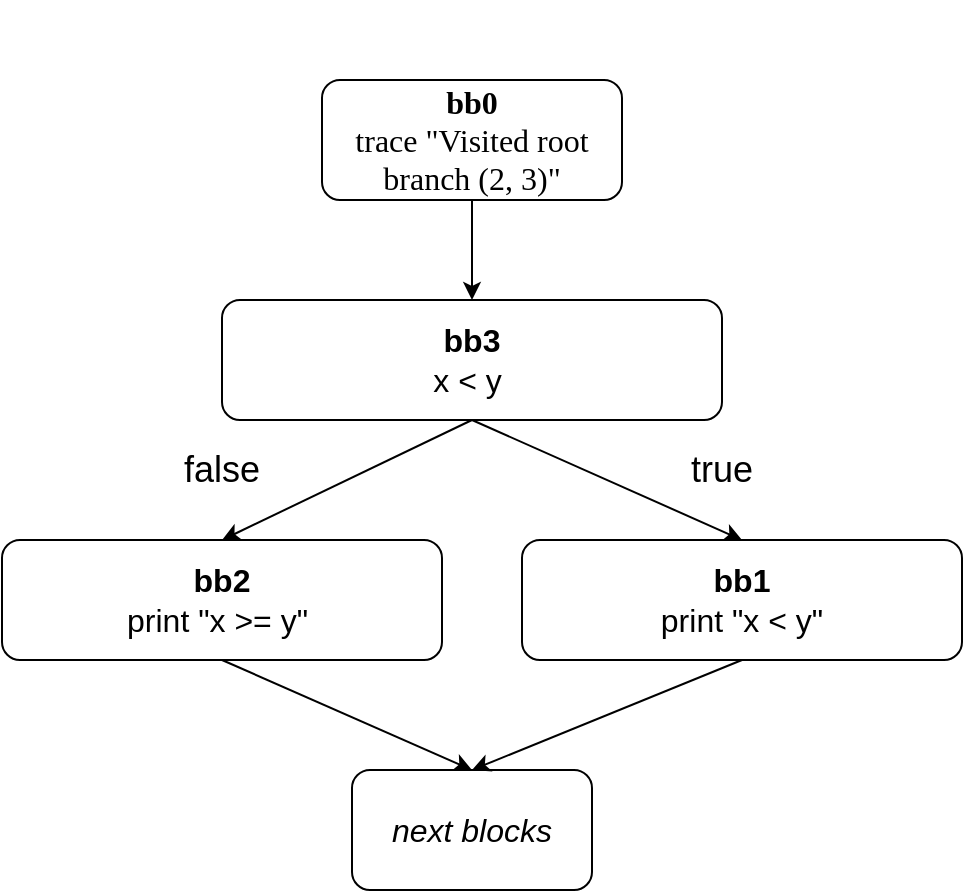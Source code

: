 <mxfile version="17.1.4" type="device"><diagram id="mtKesNsxuVSY4DAXMG3T" name="Page-1"><mxGraphModel dx="2249" dy="914" grid="1" gridSize="10" guides="1" tooltips="1" connect="1" arrows="1" fold="1" page="1" pageScale="1" pageWidth="827" pageHeight="1169" math="0" shadow="0"><root><mxCell id="0"/><mxCell id="1" parent="0"/><mxCell id="v6j9mXJMksomTZe7uBYo-1" value="&lt;font size=&quot;3&quot;&gt;&lt;b&gt;bb0&lt;/b&gt;&lt;br&gt;trace &quot;Visited root branch (2, 3)&quot;&lt;br&gt;&lt;/font&gt;" style="rounded=1;whiteSpace=wrap;html=1;fontFamily=GP;fontSource=https%3A%2F%2Fwww.1001fonts.com%2Fdownload%2Ftex-gyre-pagella.zip;" parent="1" vertex="1"><mxGeometry x="40" y="180" width="150" height="60" as="geometry"/></mxCell><mxCell id="v6j9mXJMksomTZe7uBYo-3" value="" style="endArrow=classic;html=1;rounded=0;fontSize=18;exitX=0.5;exitY=1;exitDx=0;exitDy=0;entryX=0.5;entryY=0;entryDx=0;entryDy=0;" parent="1" source="v6j9mXJMksomTZe7uBYo-1" target="v6j9mXJMksomTZe7uBYo-17" edge="1"><mxGeometry width="50" height="50" relative="1" as="geometry"><mxPoint x="140" y="440" as="sourcePoint"/><mxPoint x="135" y="320" as="targetPoint"/></mxGeometry></mxCell><mxCell id="v6j9mXJMksomTZe7uBYo-12" value="&lt;font size=&quot;3&quot;&gt;&lt;i&gt;next blocks&lt;/i&gt;&lt;br&gt;&lt;/font&gt;" style="rounded=1;whiteSpace=wrap;html=1;" parent="1" vertex="1"><mxGeometry x="55" y="525" width="120" height="60" as="geometry"/></mxCell><mxCell id="v6j9mXJMksomTZe7uBYo-13" value="" style="endArrow=classic;html=1;rounded=0;fontSize=18;exitX=0.5;exitY=1;exitDx=0;exitDy=0;entryX=0.5;entryY=0;entryDx=0;entryDy=0;" parent="1" source="v6j9mXJMksomTZe7uBYo-17" target="v6j9mXJMksomTZe7uBYo-18" edge="1"><mxGeometry width="50" height="50" relative="1" as="geometry"><mxPoint x="135" y="380" as="sourcePoint"/><mxPoint x="135" y="450" as="targetPoint"/></mxGeometry></mxCell><mxCell id="v6j9mXJMksomTZe7uBYo-17" value="&lt;font size=&quot;3&quot;&gt;&lt;b&gt;bb3&lt;/b&gt;&lt;br&gt;x &amp;lt; y&amp;nbsp;&lt;br&gt;&lt;/font&gt;" style="rounded=1;whiteSpace=wrap;html=1;" parent="1" vertex="1"><mxGeometry x="-10" y="290" width="250" height="60" as="geometry"/></mxCell><mxCell id="v6j9mXJMksomTZe7uBYo-18" value="&lt;font size=&quot;3&quot;&gt;&lt;b&gt;bb2&lt;/b&gt;&lt;br&gt;print &quot;x &amp;gt;= y&quot;&amp;nbsp;&lt;br&gt;&lt;/font&gt;" style="rounded=1;whiteSpace=wrap;html=1;" parent="1" vertex="1"><mxGeometry x="-120" y="410" width="220" height="60" as="geometry"/></mxCell><mxCell id="v6j9mXJMksomTZe7uBYo-19" value="" style="endArrow=classic;html=1;rounded=0;fontSize=18;exitX=0.5;exitY=1;exitDx=0;exitDy=0;entryX=0.5;entryY=0;entryDx=0;entryDy=0;" parent="1" source="v6j9mXJMksomTZe7uBYo-18" target="v6j9mXJMksomTZe7uBYo-12" edge="1"><mxGeometry width="50" height="50" relative="1" as="geometry"><mxPoint x="-70" y="680" as="sourcePoint"/><mxPoint x="115" y="525" as="targetPoint"/></mxGeometry></mxCell><mxCell id="v6j9mXJMksomTZe7uBYo-23" value="" style="rounded=0;whiteSpace=wrap;html=1;fontSize=18;fillColor=none;strokeColor=none;" parent="1" vertex="1"><mxGeometry x="200" y="140" width="120" height="10" as="geometry"/></mxCell><mxCell id="s0v0_Ke3-0rXSa0jnAtA-2" value="&lt;font size=&quot;3&quot;&gt;&lt;b&gt;bb1&lt;/b&gt;&lt;br&gt;print &quot;x &amp;lt; y&quot;&lt;br&gt;&lt;/font&gt;" style="rounded=1;whiteSpace=wrap;html=1;" parent="1" vertex="1"><mxGeometry x="140" y="410" width="220" height="60" as="geometry"/></mxCell><mxCell id="s0v0_Ke3-0rXSa0jnAtA-3" value="" style="endArrow=classic;html=1;rounded=0;fontSize=18;exitX=0.5;exitY=1;exitDx=0;exitDy=0;entryX=0.5;entryY=0;entryDx=0;entryDy=0;" parent="1" source="v6j9mXJMksomTZe7uBYo-17" target="s0v0_Ke3-0rXSa0jnAtA-2" edge="1"><mxGeometry width="50" height="50" relative="1" as="geometry"><mxPoint x="440" y="440" as="sourcePoint"/><mxPoint x="490" y="390" as="targetPoint"/></mxGeometry></mxCell><mxCell id="s0v0_Ke3-0rXSa0jnAtA-4" value="false" style="text;html=1;strokeColor=none;fillColor=none;align=center;verticalAlign=middle;whiteSpace=wrap;rounded=0;fontSize=18;" parent="1" vertex="1"><mxGeometry x="-40" y="360" width="60" height="30" as="geometry"/></mxCell><mxCell id="s0v0_Ke3-0rXSa0jnAtA-5" value="true" style="text;html=1;strokeColor=none;fillColor=none;align=center;verticalAlign=middle;whiteSpace=wrap;rounded=0;fontSize=18;" parent="1" vertex="1"><mxGeometry x="210" y="360" width="60" height="30" as="geometry"/></mxCell><mxCell id="s0v0_Ke3-0rXSa0jnAtA-6" value="" style="endArrow=classic;html=1;rounded=0;fontSize=18;exitX=0.5;exitY=1;exitDx=0;exitDy=0;entryX=0.5;entryY=0;entryDx=0;entryDy=0;" parent="1" source="s0v0_Ke3-0rXSa0jnAtA-2" target="v6j9mXJMksomTZe7uBYo-12" edge="1"><mxGeometry width="50" height="50" relative="1" as="geometry"><mxPoint x="210" y="650" as="sourcePoint"/><mxPoint x="260" y="600" as="targetPoint"/></mxGeometry></mxCell><mxCell id="q80jvsXbF7F5Jzxo86wh-1" value="" style="rounded=0;whiteSpace=wrap;html=1;fillColor=none;strokeColor=none;" parent="1" vertex="1"><mxGeometry x="55" y="160" width="120" height="10" as="geometry"/></mxCell></root></mxGraphModel></diagram></mxfile>